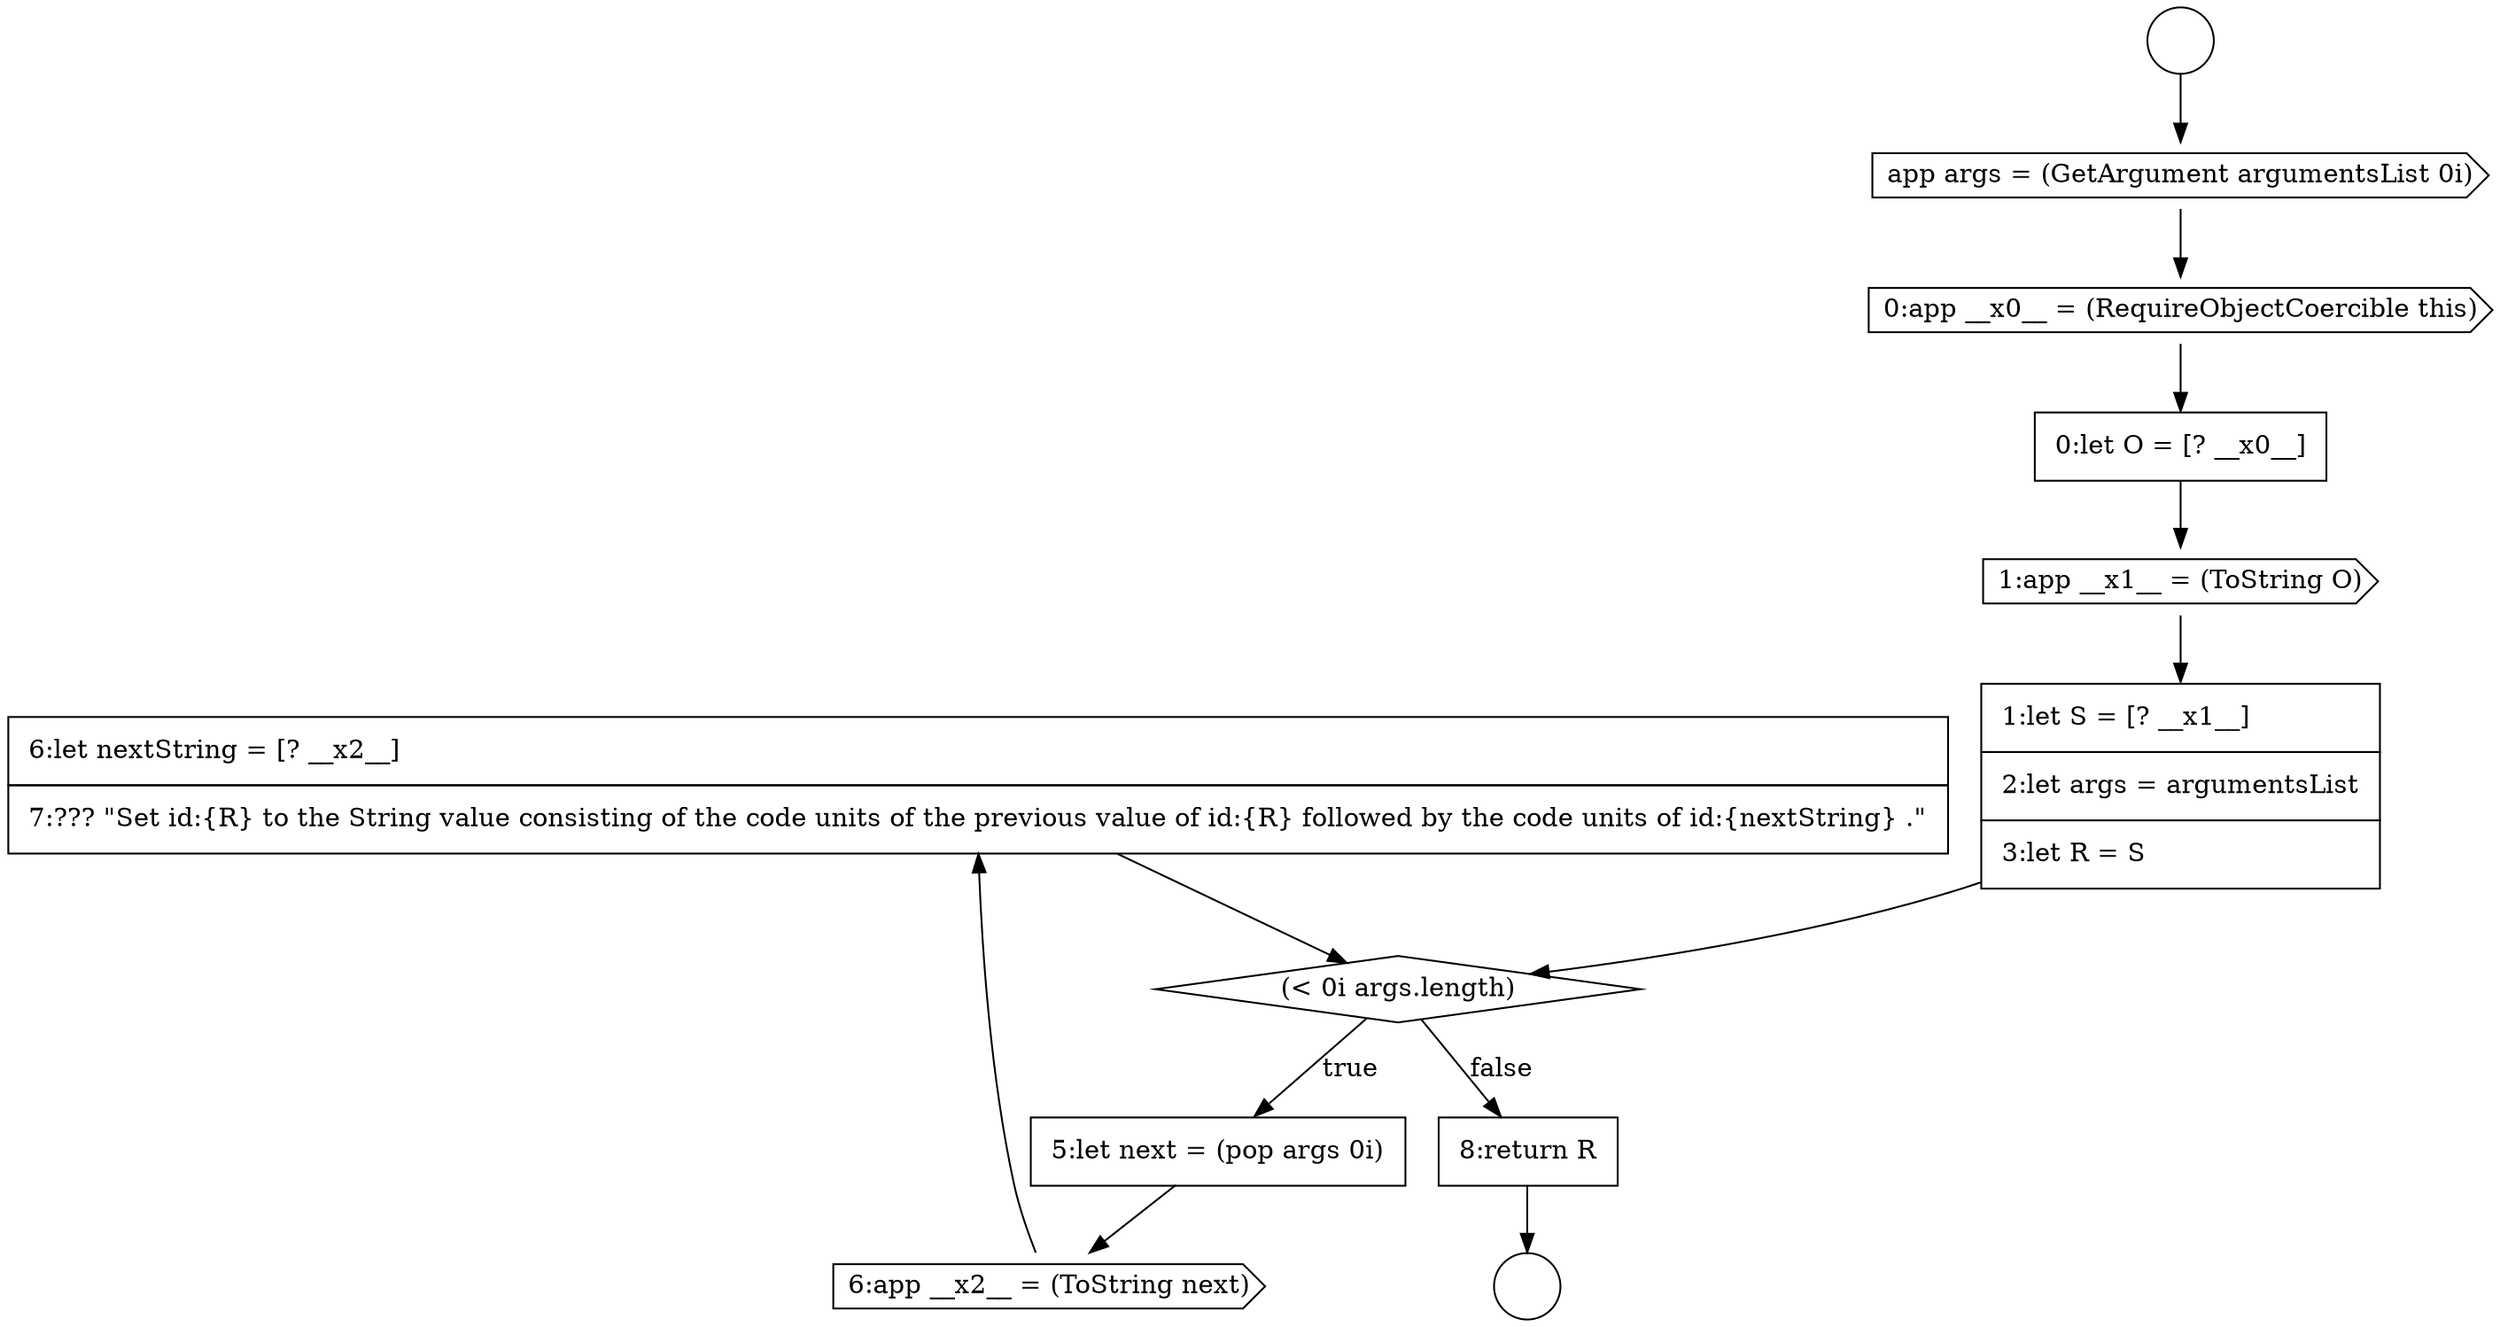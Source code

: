 digraph {
  node12257 [shape=none, margin=0, label=<<font color="black">
    <table border="0" cellborder="1" cellspacing="0" cellpadding="10">
      <tr><td align="left">6:let nextString = [? __x2__]</td></tr>
      <tr><td align="left">7:??? &quot;Set id:{R} to the String value consisting of the code units of the previous value of id:{R} followed by the code units of id:{nextString} .&quot;</td></tr>
    </table>
  </font>> color="black" fillcolor="white" style=filled]
  node12254 [shape=diamond, label=<<font color="black">(&lt; 0i args.length)</font>> color="black" fillcolor="white" style=filled]
  node12249 [shape=cds, label=<<font color="black">app args = (GetArgument argumentsList 0i)</font>> color="black" fillcolor="white" style=filled]
  node12247 [shape=circle label=" " color="black" fillcolor="white" style=filled]
  node12248 [shape=circle label=" " color="black" fillcolor="white" style=filled]
  node12251 [shape=none, margin=0, label=<<font color="black">
    <table border="0" cellborder="1" cellspacing="0" cellpadding="10">
      <tr><td align="left">0:let O = [? __x0__]</td></tr>
    </table>
  </font>> color="black" fillcolor="white" style=filled]
  node12256 [shape=cds, label=<<font color="black">6:app __x2__ = (ToString next)</font>> color="black" fillcolor="white" style=filled]
  node12258 [shape=none, margin=0, label=<<font color="black">
    <table border="0" cellborder="1" cellspacing="0" cellpadding="10">
      <tr><td align="left">8:return R</td></tr>
    </table>
  </font>> color="black" fillcolor="white" style=filled]
  node12250 [shape=cds, label=<<font color="black">0:app __x0__ = (RequireObjectCoercible this)</font>> color="black" fillcolor="white" style=filled]
  node12255 [shape=none, margin=0, label=<<font color="black">
    <table border="0" cellborder="1" cellspacing="0" cellpadding="10">
      <tr><td align="left">5:let next = (pop args 0i)</td></tr>
    </table>
  </font>> color="black" fillcolor="white" style=filled]
  node12252 [shape=cds, label=<<font color="black">1:app __x1__ = (ToString O)</font>> color="black" fillcolor="white" style=filled]
  node12253 [shape=none, margin=0, label=<<font color="black">
    <table border="0" cellborder="1" cellspacing="0" cellpadding="10">
      <tr><td align="left">1:let S = [? __x1__]</td></tr>
      <tr><td align="left">2:let args = argumentsList</td></tr>
      <tr><td align="left">3:let R = S</td></tr>
    </table>
  </font>> color="black" fillcolor="white" style=filled]
  node12257 -> node12254 [ color="black"]
  node12258 -> node12248 [ color="black"]
  node12252 -> node12253 [ color="black"]
  node12253 -> node12254 [ color="black"]
  node12250 -> node12251 [ color="black"]
  node12254 -> node12255 [label=<<font color="black">true</font>> color="black"]
  node12254 -> node12258 [label=<<font color="black">false</font>> color="black"]
  node12255 -> node12256 [ color="black"]
  node12249 -> node12250 [ color="black"]
  node12251 -> node12252 [ color="black"]
  node12256 -> node12257 [ color="black"]
  node12247 -> node12249 [ color="black"]
}
